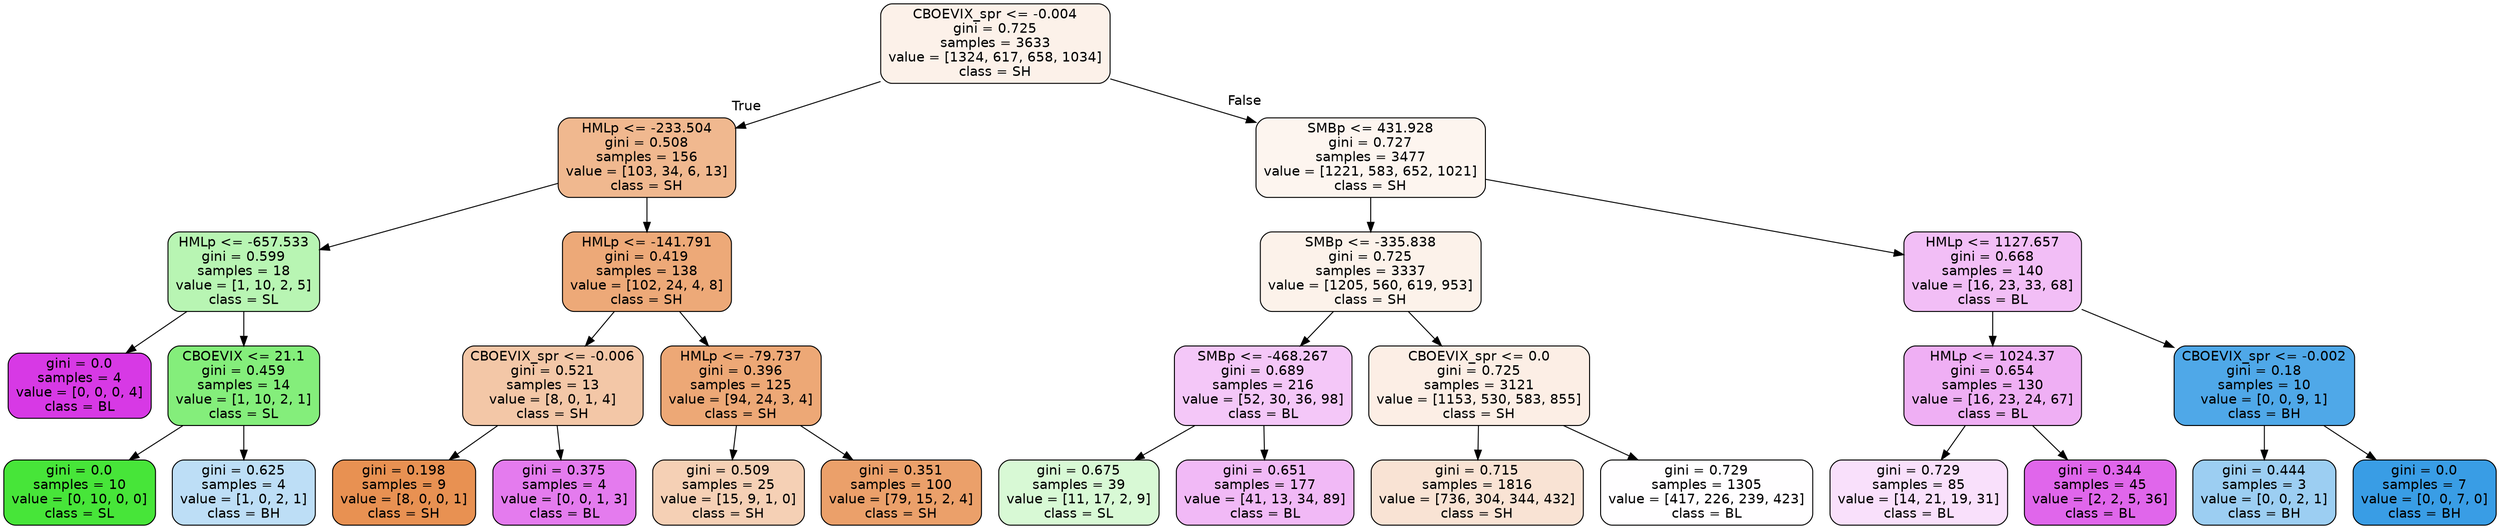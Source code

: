 digraph Tree {
node [shape=box, style="filled, rounded", color="black", fontname=helvetica] ;
edge [fontname=helvetica] ;
0 [label="CBOEVIX_spr <= -0.004\ngini = 0.725\nsamples = 3633\nvalue = [1324, 617, 658, 1034]\nclass = SH", fillcolor="#fcf1e9"] ;
1 [label="HMLp <= -233.504\ngini = 0.508\nsamples = 156\nvalue = [103, 34, 6, 13]\nclass = SH", fillcolor="#f0b88f"] ;
0 -> 1 [labeldistance=2.5, labelangle=45, headlabel="True"] ;
2 [label="HMLp <= -657.533\ngini = 0.599\nsamples = 18\nvalue = [1, 10, 2, 5]\nclass = SL", fillcolor="#b8f5b3"] ;
1 -> 2 ;
3 [label="gini = 0.0\nsamples = 4\nvalue = [0, 0, 0, 4]\nclass = BL", fillcolor="#d739e5"] ;
2 -> 3 ;
4 [label="CBOEVIX <= 21.1\ngini = 0.459\nsamples = 14\nvalue = [1, 10, 2, 1]\nclass = SL", fillcolor="#84ee7b"] ;
2 -> 4 ;
5 [label="gini = 0.0\nsamples = 10\nvalue = [0, 10, 0, 0]\nclass = SL", fillcolor="#47e539"] ;
4 -> 5 ;
6 [label="gini = 0.625\nsamples = 4\nvalue = [1, 0, 2, 1]\nclass = BH", fillcolor="#bddef6"] ;
4 -> 6 ;
7 [label="HMLp <= -141.791\ngini = 0.419\nsamples = 138\nvalue = [102, 24, 4, 8]\nclass = SH", fillcolor="#eda978"] ;
1 -> 7 ;
8 [label="CBOEVIX_spr <= -0.006\ngini = 0.521\nsamples = 13\nvalue = [8, 0, 1, 4]\nclass = SH", fillcolor="#f3c7a7"] ;
7 -> 8 ;
9 [label="gini = 0.198\nsamples = 9\nvalue = [8, 0, 0, 1]\nclass = SH", fillcolor="#e89152"] ;
8 -> 9 ;
10 [label="gini = 0.375\nsamples = 4\nvalue = [0, 0, 1, 3]\nclass = BL", fillcolor="#e47bee"] ;
8 -> 10 ;
11 [label="HMLp <= -79.737\ngini = 0.396\nsamples = 125\nvalue = [94, 24, 3, 4]\nclass = SH", fillcolor="#eda876"] ;
7 -> 11 ;
12 [label="gini = 0.509\nsamples = 25\nvalue = [15, 9, 1, 0]\nclass = SH", fillcolor="#f5d0b5"] ;
11 -> 12 ;
13 [label="gini = 0.351\nsamples = 100\nvalue = [79, 15, 2, 4]\nclass = SH", fillcolor="#eba06a"] ;
11 -> 13 ;
14 [label="SMBp <= 431.928\ngini = 0.727\nsamples = 3477\nvalue = [1221, 583, 652, 1021]\nclass = SH", fillcolor="#fdf5ef"] ;
0 -> 14 [labeldistance=2.5, labelangle=-45, headlabel="False"] ;
15 [label="SMBp <= -335.838\ngini = 0.725\nsamples = 3337\nvalue = [1205, 560, 619, 953]\nclass = SH", fillcolor="#fcf2ea"] ;
14 -> 15 ;
16 [label="SMBp <= -468.267\ngini = 0.689\nsamples = 216\nvalue = [52, 30, 36, 98]\nclass = BL", fillcolor="#f4c7f8"] ;
15 -> 16 ;
17 [label="gini = 0.675\nsamples = 39\nvalue = [11, 17, 2, 9]\nclass = SL", fillcolor="#d8f9d5"] ;
16 -> 17 ;
18 [label="gini = 0.651\nsamples = 177\nvalue = [41, 13, 34, 89]\nclass = BL", fillcolor="#f1b9f6"] ;
16 -> 18 ;
19 [label="CBOEVIX_spr <= 0.0\ngini = 0.725\nsamples = 3121\nvalue = [1153, 530, 583, 855]\nclass = SH", fillcolor="#fceee5"] ;
15 -> 19 ;
20 [label="gini = 0.715\nsamples = 1816\nvalue = [736, 304, 344, 432]\nclass = SH", fillcolor="#f9e3d4"] ;
19 -> 20 ;
21 [label="gini = 0.729\nsamples = 1305\nvalue = [417, 226, 239, 423]\nclass = BL", fillcolor="#fffeff"] ;
19 -> 21 ;
22 [label="HMLp <= 1127.657\ngini = 0.668\nsamples = 140\nvalue = [16, 23, 33, 68]\nclass = BL", fillcolor="#f2bef6"] ;
14 -> 22 ;
23 [label="HMLp <= 1024.37\ngini = 0.654\nsamples = 130\nvalue = [16, 23, 24, 67]\nclass = BL", fillcolor="#efaff4"] ;
22 -> 23 ;
24 [label="gini = 0.729\nsamples = 85\nvalue = [14, 21, 19, 31]\nclass = BL", fillcolor="#f9e0fb"] ;
23 -> 24 ;
25 [label="gini = 0.344\nsamples = 45\nvalue = [2, 2, 5, 36]\nclass = BL", fillcolor="#e066eb"] ;
23 -> 25 ;
26 [label="CBOEVIX_spr <= -0.002\ngini = 0.18\nsamples = 10\nvalue = [0, 0, 9, 1]\nclass = BH", fillcolor="#4fa8e8"] ;
22 -> 26 ;
27 [label="gini = 0.444\nsamples = 3\nvalue = [0, 0, 2, 1]\nclass = BH", fillcolor="#9ccef2"] ;
26 -> 27 ;
28 [label="gini = 0.0\nsamples = 7\nvalue = [0, 0, 7, 0]\nclass = BH", fillcolor="#399de5"] ;
26 -> 28 ;
}
